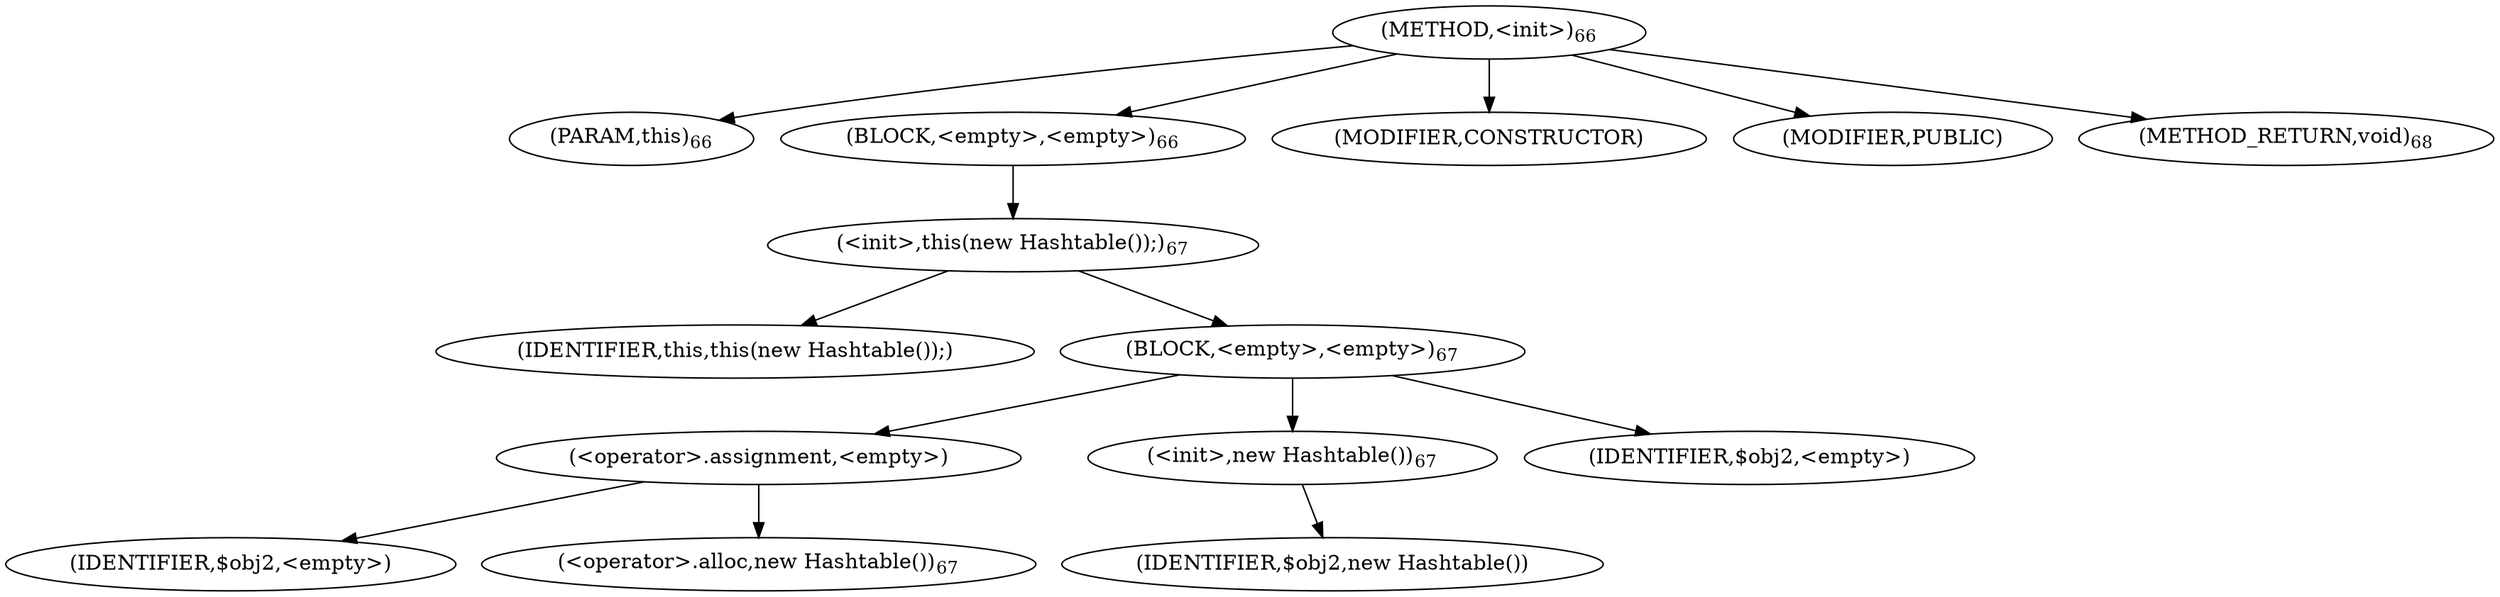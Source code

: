 digraph "&lt;init&gt;" {  
"199" [label = <(METHOD,&lt;init&gt;)<SUB>66</SUB>> ]
"8" [label = <(PARAM,this)<SUB>66</SUB>> ]
"200" [label = <(BLOCK,&lt;empty&gt;,&lt;empty&gt;)<SUB>66</SUB>> ]
"201" [label = <(&lt;init&gt;,this(new Hashtable());)<SUB>67</SUB>> ]
"7" [label = <(IDENTIFIER,this,this(new Hashtable());)> ]
"202" [label = <(BLOCK,&lt;empty&gt;,&lt;empty&gt;)<SUB>67</SUB>> ]
"203" [label = <(&lt;operator&gt;.assignment,&lt;empty&gt;)> ]
"204" [label = <(IDENTIFIER,$obj2,&lt;empty&gt;)> ]
"205" [label = <(&lt;operator&gt;.alloc,new Hashtable())<SUB>67</SUB>> ]
"206" [label = <(&lt;init&gt;,new Hashtable())<SUB>67</SUB>> ]
"207" [label = <(IDENTIFIER,$obj2,new Hashtable())> ]
"208" [label = <(IDENTIFIER,$obj2,&lt;empty&gt;)> ]
"209" [label = <(MODIFIER,CONSTRUCTOR)> ]
"210" [label = <(MODIFIER,PUBLIC)> ]
"211" [label = <(METHOD_RETURN,void)<SUB>68</SUB>> ]
  "199" -> "8" 
  "199" -> "200" 
  "199" -> "209" 
  "199" -> "210" 
  "199" -> "211" 
  "200" -> "201" 
  "201" -> "7" 
  "201" -> "202" 
  "202" -> "203" 
  "202" -> "206" 
  "202" -> "208" 
  "203" -> "204" 
  "203" -> "205" 
  "206" -> "207" 
}
